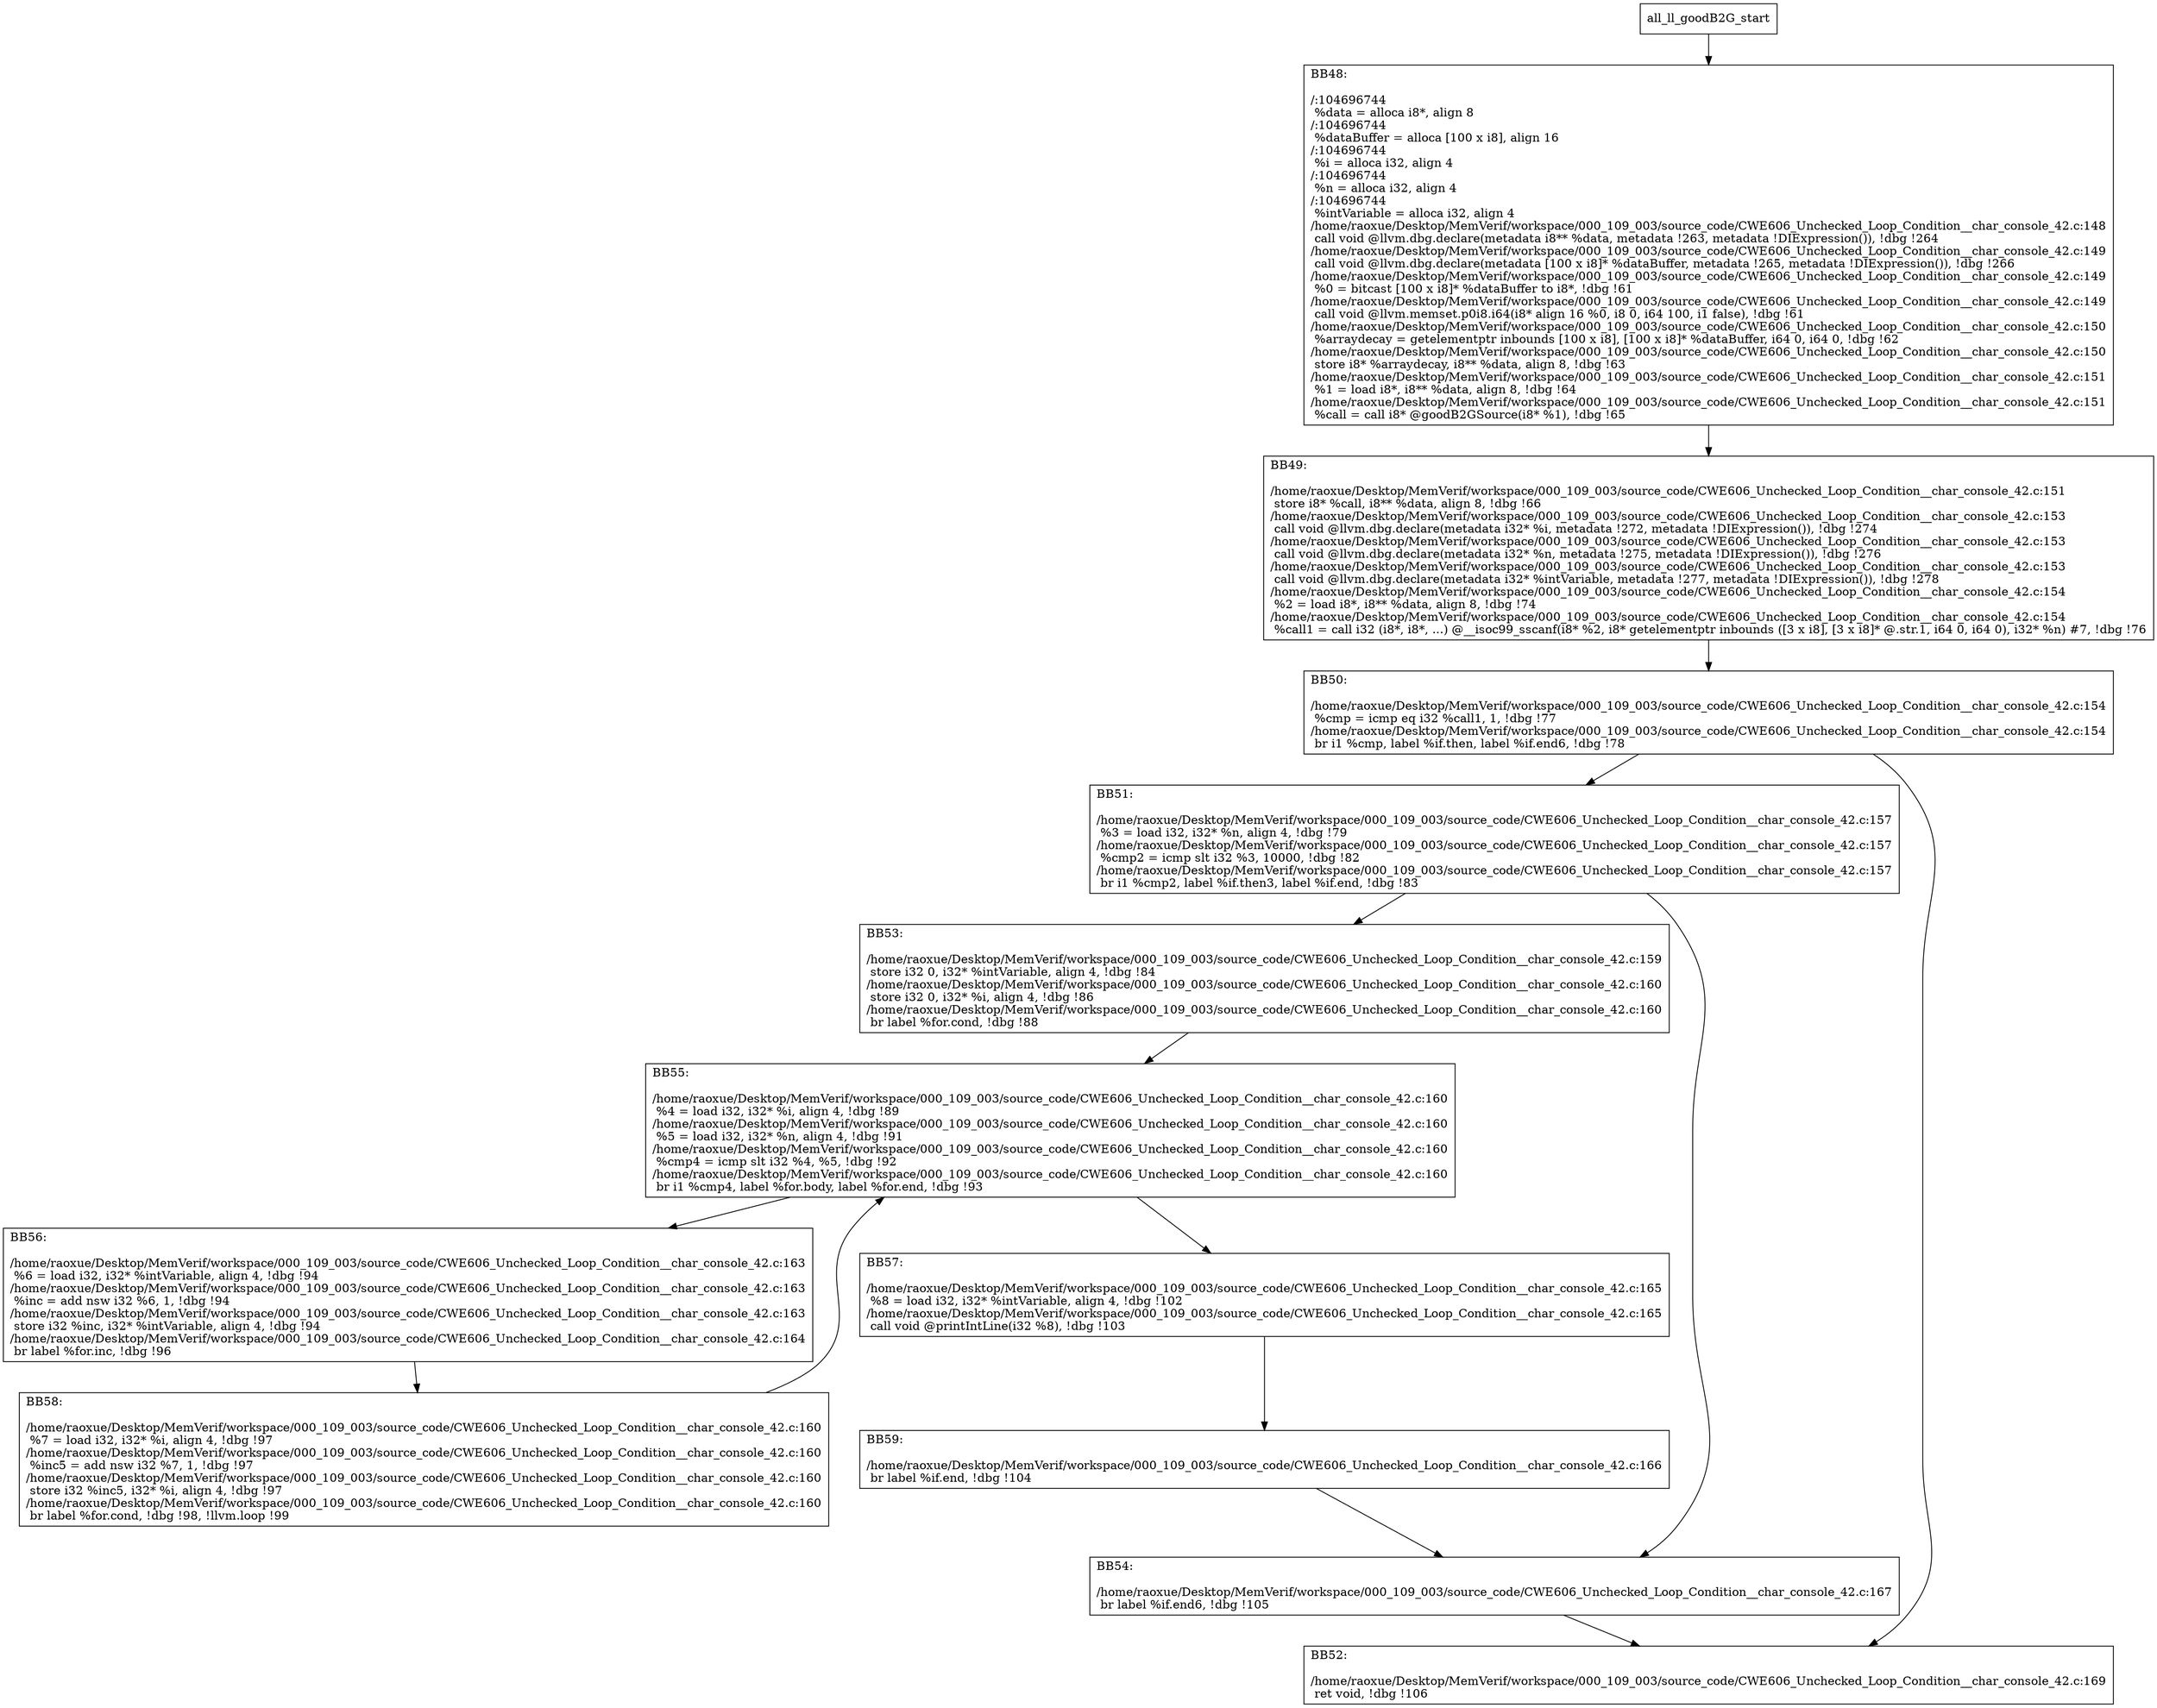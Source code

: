 digraph "CFG for'all_ll_goodB2G' function" {
	BBall_ll_goodB2G_start[shape=record,label="{all_ll_goodB2G_start}"];
	BBall_ll_goodB2G_start-> all_ll_goodB2GBB48;
	all_ll_goodB2GBB48 [shape=record, label="{BB48:\l\l/:104696744\l
  %data = alloca i8*, align 8\l
/:104696744\l
  %dataBuffer = alloca [100 x i8], align 16\l
/:104696744\l
  %i = alloca i32, align 4\l
/:104696744\l
  %n = alloca i32, align 4\l
/:104696744\l
  %intVariable = alloca i32, align 4\l
/home/raoxue/Desktop/MemVerif/workspace/000_109_003/source_code/CWE606_Unchecked_Loop_Condition__char_console_42.c:148\l
  call void @llvm.dbg.declare(metadata i8** %data, metadata !263, metadata !DIExpression()), !dbg !264\l
/home/raoxue/Desktop/MemVerif/workspace/000_109_003/source_code/CWE606_Unchecked_Loop_Condition__char_console_42.c:149\l
  call void @llvm.dbg.declare(metadata [100 x i8]* %dataBuffer, metadata !265, metadata !DIExpression()), !dbg !266\l
/home/raoxue/Desktop/MemVerif/workspace/000_109_003/source_code/CWE606_Unchecked_Loop_Condition__char_console_42.c:149\l
  %0 = bitcast [100 x i8]* %dataBuffer to i8*, !dbg !61\l
/home/raoxue/Desktop/MemVerif/workspace/000_109_003/source_code/CWE606_Unchecked_Loop_Condition__char_console_42.c:149\l
  call void @llvm.memset.p0i8.i64(i8* align 16 %0, i8 0, i64 100, i1 false), !dbg !61\l
/home/raoxue/Desktop/MemVerif/workspace/000_109_003/source_code/CWE606_Unchecked_Loop_Condition__char_console_42.c:150\l
  %arraydecay = getelementptr inbounds [100 x i8], [100 x i8]* %dataBuffer, i64 0, i64 0, !dbg !62\l
/home/raoxue/Desktop/MemVerif/workspace/000_109_003/source_code/CWE606_Unchecked_Loop_Condition__char_console_42.c:150\l
  store i8* %arraydecay, i8** %data, align 8, !dbg !63\l
/home/raoxue/Desktop/MemVerif/workspace/000_109_003/source_code/CWE606_Unchecked_Loop_Condition__char_console_42.c:151\l
  %1 = load i8*, i8** %data, align 8, !dbg !64\l
/home/raoxue/Desktop/MemVerif/workspace/000_109_003/source_code/CWE606_Unchecked_Loop_Condition__char_console_42.c:151\l
  %call = call i8* @goodB2GSource(i8* %1), !dbg !65\l
}"];
	all_ll_goodB2GBB48-> all_ll_goodB2GBB49;
	all_ll_goodB2GBB49 [shape=record, label="{BB49:\l\l/home/raoxue/Desktop/MemVerif/workspace/000_109_003/source_code/CWE606_Unchecked_Loop_Condition__char_console_42.c:151\l
  store i8* %call, i8** %data, align 8, !dbg !66\l
/home/raoxue/Desktop/MemVerif/workspace/000_109_003/source_code/CWE606_Unchecked_Loop_Condition__char_console_42.c:153\l
  call void @llvm.dbg.declare(metadata i32* %i, metadata !272, metadata !DIExpression()), !dbg !274\l
/home/raoxue/Desktop/MemVerif/workspace/000_109_003/source_code/CWE606_Unchecked_Loop_Condition__char_console_42.c:153\l
  call void @llvm.dbg.declare(metadata i32* %n, metadata !275, metadata !DIExpression()), !dbg !276\l
/home/raoxue/Desktop/MemVerif/workspace/000_109_003/source_code/CWE606_Unchecked_Loop_Condition__char_console_42.c:153\l
  call void @llvm.dbg.declare(metadata i32* %intVariable, metadata !277, metadata !DIExpression()), !dbg !278\l
/home/raoxue/Desktop/MemVerif/workspace/000_109_003/source_code/CWE606_Unchecked_Loop_Condition__char_console_42.c:154\l
  %2 = load i8*, i8** %data, align 8, !dbg !74\l
/home/raoxue/Desktop/MemVerif/workspace/000_109_003/source_code/CWE606_Unchecked_Loop_Condition__char_console_42.c:154\l
  %call1 = call i32 (i8*, i8*, ...) @__isoc99_sscanf(i8* %2, i8* getelementptr inbounds ([3 x i8], [3 x i8]* @.str.1, i64 0, i64 0), i32* %n) #7, !dbg !76\l
}"];
	all_ll_goodB2GBB49-> all_ll_goodB2GBB50;
	all_ll_goodB2GBB50 [shape=record, label="{BB50:\l\l/home/raoxue/Desktop/MemVerif/workspace/000_109_003/source_code/CWE606_Unchecked_Loop_Condition__char_console_42.c:154\l
  %cmp = icmp eq i32 %call1, 1, !dbg !77\l
/home/raoxue/Desktop/MemVerif/workspace/000_109_003/source_code/CWE606_Unchecked_Loop_Condition__char_console_42.c:154\l
  br i1 %cmp, label %if.then, label %if.end6, !dbg !78\l
}"];
	all_ll_goodB2GBB50-> all_ll_goodB2GBB51;
	all_ll_goodB2GBB50-> all_ll_goodB2GBB52;
	all_ll_goodB2GBB51 [shape=record, label="{BB51:\l\l/home/raoxue/Desktop/MemVerif/workspace/000_109_003/source_code/CWE606_Unchecked_Loop_Condition__char_console_42.c:157\l
  %3 = load i32, i32* %n, align 4, !dbg !79\l
/home/raoxue/Desktop/MemVerif/workspace/000_109_003/source_code/CWE606_Unchecked_Loop_Condition__char_console_42.c:157\l
  %cmp2 = icmp slt i32 %3, 10000, !dbg !82\l
/home/raoxue/Desktop/MemVerif/workspace/000_109_003/source_code/CWE606_Unchecked_Loop_Condition__char_console_42.c:157\l
  br i1 %cmp2, label %if.then3, label %if.end, !dbg !83\l
}"];
	all_ll_goodB2GBB51-> all_ll_goodB2GBB53;
	all_ll_goodB2GBB51-> all_ll_goodB2GBB54;
	all_ll_goodB2GBB53 [shape=record, label="{BB53:\l\l/home/raoxue/Desktop/MemVerif/workspace/000_109_003/source_code/CWE606_Unchecked_Loop_Condition__char_console_42.c:159\l
  store i32 0, i32* %intVariable, align 4, !dbg !84\l
/home/raoxue/Desktop/MemVerif/workspace/000_109_003/source_code/CWE606_Unchecked_Loop_Condition__char_console_42.c:160\l
  store i32 0, i32* %i, align 4, !dbg !86\l
/home/raoxue/Desktop/MemVerif/workspace/000_109_003/source_code/CWE606_Unchecked_Loop_Condition__char_console_42.c:160\l
  br label %for.cond, !dbg !88\l
}"];
	all_ll_goodB2GBB53-> all_ll_goodB2GBB55;
	all_ll_goodB2GBB55 [shape=record, label="{BB55:\l\l/home/raoxue/Desktop/MemVerif/workspace/000_109_003/source_code/CWE606_Unchecked_Loop_Condition__char_console_42.c:160\l
  %4 = load i32, i32* %i, align 4, !dbg !89\l
/home/raoxue/Desktop/MemVerif/workspace/000_109_003/source_code/CWE606_Unchecked_Loop_Condition__char_console_42.c:160\l
  %5 = load i32, i32* %n, align 4, !dbg !91\l
/home/raoxue/Desktop/MemVerif/workspace/000_109_003/source_code/CWE606_Unchecked_Loop_Condition__char_console_42.c:160\l
  %cmp4 = icmp slt i32 %4, %5, !dbg !92\l
/home/raoxue/Desktop/MemVerif/workspace/000_109_003/source_code/CWE606_Unchecked_Loop_Condition__char_console_42.c:160\l
  br i1 %cmp4, label %for.body, label %for.end, !dbg !93\l
}"];
	all_ll_goodB2GBB55-> all_ll_goodB2GBB56;
	all_ll_goodB2GBB55-> all_ll_goodB2GBB57;
	all_ll_goodB2GBB56 [shape=record, label="{BB56:\l\l/home/raoxue/Desktop/MemVerif/workspace/000_109_003/source_code/CWE606_Unchecked_Loop_Condition__char_console_42.c:163\l
  %6 = load i32, i32* %intVariable, align 4, !dbg !94\l
/home/raoxue/Desktop/MemVerif/workspace/000_109_003/source_code/CWE606_Unchecked_Loop_Condition__char_console_42.c:163\l
  %inc = add nsw i32 %6, 1, !dbg !94\l
/home/raoxue/Desktop/MemVerif/workspace/000_109_003/source_code/CWE606_Unchecked_Loop_Condition__char_console_42.c:163\l
  store i32 %inc, i32* %intVariable, align 4, !dbg !94\l
/home/raoxue/Desktop/MemVerif/workspace/000_109_003/source_code/CWE606_Unchecked_Loop_Condition__char_console_42.c:164\l
  br label %for.inc, !dbg !96\l
}"];
	all_ll_goodB2GBB56-> all_ll_goodB2GBB58;
	all_ll_goodB2GBB58 [shape=record, label="{BB58:\l\l/home/raoxue/Desktop/MemVerif/workspace/000_109_003/source_code/CWE606_Unchecked_Loop_Condition__char_console_42.c:160\l
  %7 = load i32, i32* %i, align 4, !dbg !97\l
/home/raoxue/Desktop/MemVerif/workspace/000_109_003/source_code/CWE606_Unchecked_Loop_Condition__char_console_42.c:160\l
  %inc5 = add nsw i32 %7, 1, !dbg !97\l
/home/raoxue/Desktop/MemVerif/workspace/000_109_003/source_code/CWE606_Unchecked_Loop_Condition__char_console_42.c:160\l
  store i32 %inc5, i32* %i, align 4, !dbg !97\l
/home/raoxue/Desktop/MemVerif/workspace/000_109_003/source_code/CWE606_Unchecked_Loop_Condition__char_console_42.c:160\l
  br label %for.cond, !dbg !98, !llvm.loop !99\l
}"];
	all_ll_goodB2GBB58-> all_ll_goodB2GBB55;
	all_ll_goodB2GBB57 [shape=record, label="{BB57:\l\l/home/raoxue/Desktop/MemVerif/workspace/000_109_003/source_code/CWE606_Unchecked_Loop_Condition__char_console_42.c:165\l
  %8 = load i32, i32* %intVariable, align 4, !dbg !102\l
/home/raoxue/Desktop/MemVerif/workspace/000_109_003/source_code/CWE606_Unchecked_Loop_Condition__char_console_42.c:165\l
  call void @printIntLine(i32 %8), !dbg !103\l
}"];
	all_ll_goodB2GBB57-> all_ll_goodB2GBB59;
	all_ll_goodB2GBB59 [shape=record, label="{BB59:\l\l/home/raoxue/Desktop/MemVerif/workspace/000_109_003/source_code/CWE606_Unchecked_Loop_Condition__char_console_42.c:166\l
  br label %if.end, !dbg !104\l
}"];
	all_ll_goodB2GBB59-> all_ll_goodB2GBB54;
	all_ll_goodB2GBB54 [shape=record, label="{BB54:\l\l/home/raoxue/Desktop/MemVerif/workspace/000_109_003/source_code/CWE606_Unchecked_Loop_Condition__char_console_42.c:167\l
  br label %if.end6, !dbg !105\l
}"];
	all_ll_goodB2GBB54-> all_ll_goodB2GBB52;
	all_ll_goodB2GBB52 [shape=record, label="{BB52:\l\l/home/raoxue/Desktop/MemVerif/workspace/000_109_003/source_code/CWE606_Unchecked_Loop_Condition__char_console_42.c:169\l
  ret void, !dbg !106\l
}"];
}
